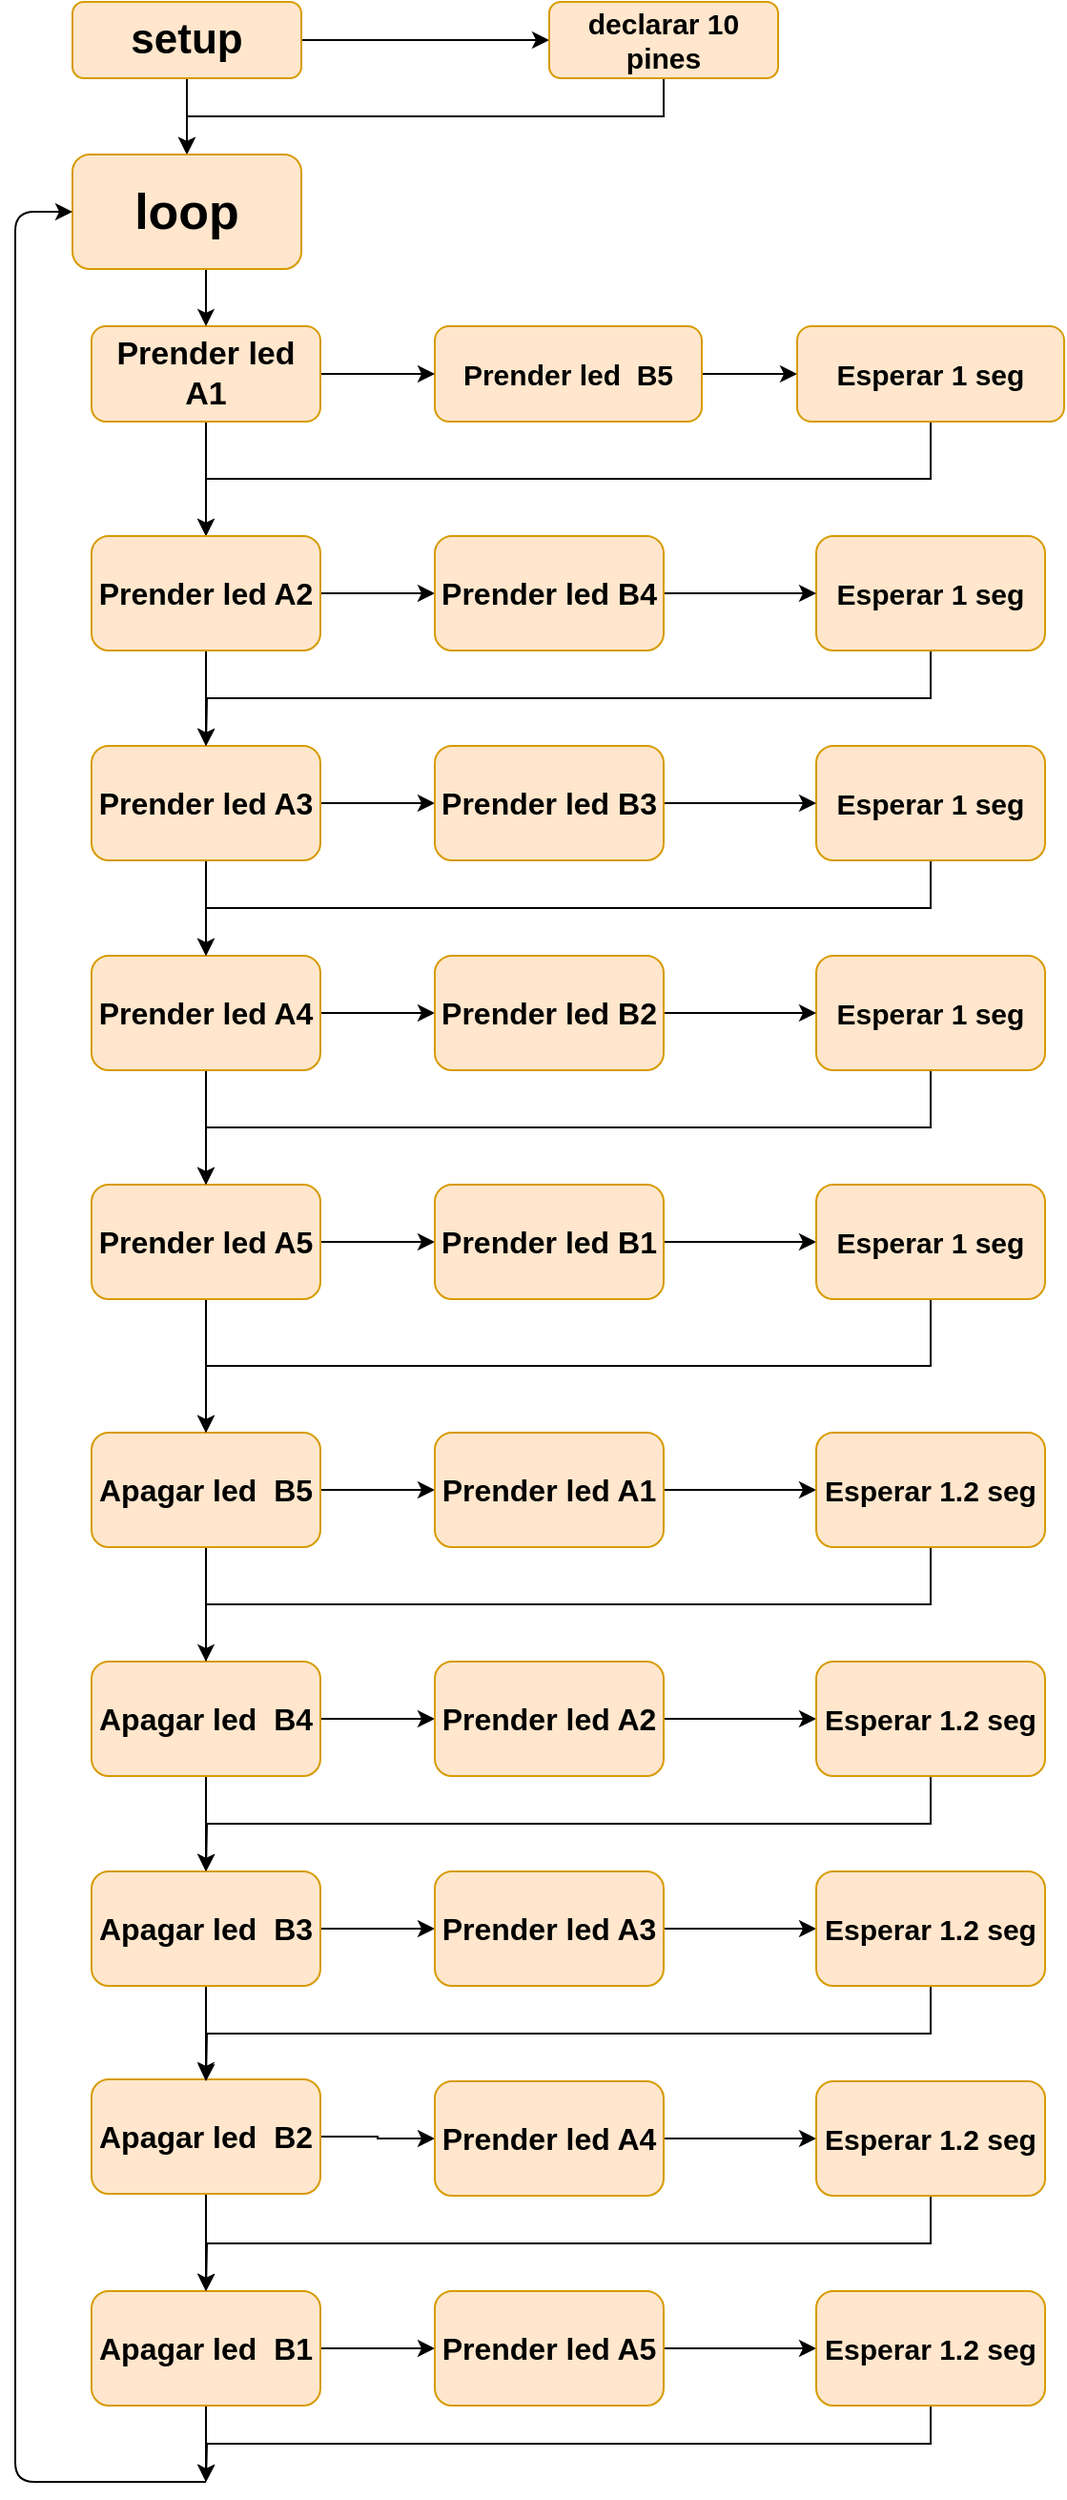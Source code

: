 <mxfile version="13.7.3" type="github">
  <diagram id="C5RBs43oDa-KdzZeNtuy" name="practica luces 17/09/20">
    <mxGraphModel dx="786" dy="471" grid="1" gridSize="10" guides="1" tooltips="1" connect="1" arrows="1" fold="1" page="1" pageScale="1" pageWidth="827" pageHeight="1169" math="0" shadow="0">
      <root>
        <mxCell id="WIyWlLk6GJQsqaUBKTNV-0" />
        <mxCell id="WIyWlLk6GJQsqaUBKTNV-1" parent="WIyWlLk6GJQsqaUBKTNV-0" />
        <mxCell id="363ylHZ75aGxsUqMFSSx-0" style="edgeStyle=orthogonalEdgeStyle;rounded=0;orthogonalLoop=1;jettySize=auto;html=1;entryX=0;entryY=0.5;entryDx=0;entryDy=0;" edge="1" parent="WIyWlLk6GJQsqaUBKTNV-1" source="WIyWlLk6GJQsqaUBKTNV-3" target="WIyWlLk6GJQsqaUBKTNV-7">
          <mxGeometry relative="1" as="geometry" />
        </mxCell>
        <mxCell id="363ylHZ75aGxsUqMFSSx-76" style="edgeStyle=orthogonalEdgeStyle;rounded=0;orthogonalLoop=1;jettySize=auto;html=1;exitX=0.5;exitY=1;exitDx=0;exitDy=0;" edge="1" parent="WIyWlLk6GJQsqaUBKTNV-1" source="WIyWlLk6GJQsqaUBKTNV-3" target="363ylHZ75aGxsUqMFSSx-75">
          <mxGeometry relative="1" as="geometry" />
        </mxCell>
        <mxCell id="WIyWlLk6GJQsqaUBKTNV-3" value="&lt;b&gt;&lt;font style=&quot;font-size: 22px&quot;&gt;setup&lt;/font&gt;&lt;/b&gt;" style="rounded=1;whiteSpace=wrap;html=1;fontSize=12;glass=0;strokeWidth=1;shadow=0;strokeColor=#d79b00;fillColor=#ffe6cc;" parent="WIyWlLk6GJQsqaUBKTNV-1" vertex="1">
          <mxGeometry x="150" y="20" width="120" height="40" as="geometry" />
        </mxCell>
        <mxCell id="363ylHZ75aGxsUqMFSSx-77" style="edgeStyle=orthogonalEdgeStyle;rounded=0;orthogonalLoop=1;jettySize=auto;html=1;exitX=0.5;exitY=1;exitDx=0;exitDy=0;entryX=0.5;entryY=0;entryDx=0;entryDy=0;" edge="1" parent="WIyWlLk6GJQsqaUBKTNV-1" source="WIyWlLk6GJQsqaUBKTNV-7" target="363ylHZ75aGxsUqMFSSx-75">
          <mxGeometry relative="1" as="geometry" />
        </mxCell>
        <mxCell id="WIyWlLk6GJQsqaUBKTNV-7" value="&lt;b style=&quot;font-size: 15px&quot;&gt;declarar 10 pines&lt;/b&gt;" style="rounded=1;whiteSpace=wrap;html=1;fontSize=12;glass=0;strokeWidth=1;shadow=0;fillColor=#ffe6cc;strokeColor=#d79b00;" parent="WIyWlLk6GJQsqaUBKTNV-1" vertex="1">
          <mxGeometry x="400" y="20" width="120" height="40" as="geometry" />
        </mxCell>
        <mxCell id="363ylHZ75aGxsUqMFSSx-6" style="edgeStyle=orthogonalEdgeStyle;rounded=0;orthogonalLoop=1;jettySize=auto;html=1;exitX=1;exitY=0.5;exitDx=0;exitDy=0;entryX=0;entryY=0.5;entryDx=0;entryDy=0;" edge="1" parent="WIyWlLk6GJQsqaUBKTNV-1" source="WIyWlLk6GJQsqaUBKTNV-12" target="363ylHZ75aGxsUqMFSSx-4">
          <mxGeometry relative="1" as="geometry" />
        </mxCell>
        <mxCell id="WIyWlLk6GJQsqaUBKTNV-12" value="&lt;b&gt;&lt;font style=&quot;font-size: 15px&quot;&gt;Prender led &amp;nbsp;B5&lt;/font&gt;&lt;/b&gt;" style="rounded=1;whiteSpace=wrap;html=1;fontSize=12;glass=0;strokeWidth=1;shadow=0;fillColor=#ffe6cc;strokeColor=#d79b00;" parent="WIyWlLk6GJQsqaUBKTNV-1" vertex="1">
          <mxGeometry x="340" y="190" width="140" height="50" as="geometry" />
        </mxCell>
        <mxCell id="363ylHZ75aGxsUqMFSSx-5" style="edgeStyle=orthogonalEdgeStyle;rounded=0;orthogonalLoop=1;jettySize=auto;html=1;exitX=1;exitY=0.5;exitDx=0;exitDy=0;entryX=0;entryY=0.5;entryDx=0;entryDy=0;" edge="1" parent="WIyWlLk6GJQsqaUBKTNV-1" source="363ylHZ75aGxsUqMFSSx-1" target="WIyWlLk6GJQsqaUBKTNV-12">
          <mxGeometry relative="1" as="geometry" />
        </mxCell>
        <mxCell id="363ylHZ75aGxsUqMFSSx-17" style="edgeStyle=orthogonalEdgeStyle;rounded=0;orthogonalLoop=1;jettySize=auto;html=1;exitX=0.5;exitY=1;exitDx=0;exitDy=0;" edge="1" parent="WIyWlLk6GJQsqaUBKTNV-1" source="363ylHZ75aGxsUqMFSSx-1" target="363ylHZ75aGxsUqMFSSx-15">
          <mxGeometry relative="1" as="geometry" />
        </mxCell>
        <mxCell id="363ylHZ75aGxsUqMFSSx-1" value="&lt;b&gt;&lt;font style=&quot;font-size: 17px&quot;&gt;Prender led A1&lt;/font&gt;&lt;/b&gt;" style="rounded=1;whiteSpace=wrap;html=1;strokeColor=#d79b00;fillColor=#ffe6cc;" vertex="1" parent="WIyWlLk6GJQsqaUBKTNV-1">
          <mxGeometry x="160" y="190" width="120" height="50" as="geometry" />
        </mxCell>
        <mxCell id="363ylHZ75aGxsUqMFSSx-44" style="edgeStyle=orthogonalEdgeStyle;rounded=0;orthogonalLoop=1;jettySize=auto;html=1;exitX=0.5;exitY=1;exitDx=0;exitDy=0;entryX=0.5;entryY=0;entryDx=0;entryDy=0;" edge="1" parent="WIyWlLk6GJQsqaUBKTNV-1" source="363ylHZ75aGxsUqMFSSx-4" target="363ylHZ75aGxsUqMFSSx-15">
          <mxGeometry relative="1" as="geometry" />
        </mxCell>
        <mxCell id="363ylHZ75aGxsUqMFSSx-4" value="&lt;b style=&quot;font-size: 15px&quot;&gt;Esperar 1 seg&lt;/b&gt;" style="rounded=1;whiteSpace=wrap;html=1;strokeColor=#d79b00;fillColor=#ffe6cc;" vertex="1" parent="WIyWlLk6GJQsqaUBKTNV-1">
          <mxGeometry x="530" y="190" width="140" height="50" as="geometry" />
        </mxCell>
        <mxCell id="363ylHZ75aGxsUqMFSSx-22" style="edgeStyle=orthogonalEdgeStyle;rounded=0;orthogonalLoop=1;jettySize=auto;html=1;exitX=0.5;exitY=1;exitDx=0;exitDy=0;entryX=0.5;entryY=0;entryDx=0;entryDy=0;" edge="1" parent="WIyWlLk6GJQsqaUBKTNV-1" source="363ylHZ75aGxsUqMFSSx-7" target="363ylHZ75aGxsUqMFSSx-10">
          <mxGeometry relative="1" as="geometry" />
        </mxCell>
        <mxCell id="363ylHZ75aGxsUqMFSSx-58" style="edgeStyle=orthogonalEdgeStyle;rounded=0;orthogonalLoop=1;jettySize=auto;html=1;exitX=1;exitY=0.5;exitDx=0;exitDy=0;entryX=0;entryY=0.5;entryDx=0;entryDy=0;" edge="1" parent="WIyWlLk6GJQsqaUBKTNV-1" source="363ylHZ75aGxsUqMFSSx-7" target="363ylHZ75aGxsUqMFSSx-32">
          <mxGeometry relative="1" as="geometry" />
        </mxCell>
        <mxCell id="363ylHZ75aGxsUqMFSSx-7" value="&lt;b&gt;&lt;font style=&quot;font-size: 16px&quot;&gt;Apagar led &amp;nbsp;B5&lt;/font&gt;&lt;/b&gt;" style="rounded=1;whiteSpace=wrap;html=1;strokeColor=#d79b00;fillColor=#ffe6cc;" vertex="1" parent="WIyWlLk6GJQsqaUBKTNV-1">
          <mxGeometry x="160" y="770" width="120" height="60" as="geometry" />
        </mxCell>
        <mxCell id="363ylHZ75aGxsUqMFSSx-70" style="edgeStyle=orthogonalEdgeStyle;rounded=0;orthogonalLoop=1;jettySize=auto;html=1;exitX=1;exitY=0.5;exitDx=0;exitDy=0;entryX=0;entryY=0.5;entryDx=0;entryDy=0;" edge="1" parent="WIyWlLk6GJQsqaUBKTNV-1" source="363ylHZ75aGxsUqMFSSx-8" target="363ylHZ75aGxsUqMFSSx-36">
          <mxGeometry relative="1" as="geometry" />
        </mxCell>
        <mxCell id="363ylHZ75aGxsUqMFSSx-73" style="edgeStyle=orthogonalEdgeStyle;rounded=0;orthogonalLoop=1;jettySize=auto;html=1;exitX=0.5;exitY=1;exitDx=0;exitDy=0;" edge="1" parent="WIyWlLk6GJQsqaUBKTNV-1" source="363ylHZ75aGxsUqMFSSx-8">
          <mxGeometry relative="1" as="geometry">
            <mxPoint x="220" y="1320" as="targetPoint" />
          </mxGeometry>
        </mxCell>
        <mxCell id="363ylHZ75aGxsUqMFSSx-8" value="&lt;b style=&quot;color: rgb(0 , 0 , 0) ; font-family: &amp;#34;helvetica&amp;#34; ; font-size: 12px ; font-style: normal ; letter-spacing: normal ; text-align: center ; text-indent: 0px ; text-transform: none ; word-spacing: 0px ; text-decoration: none&quot;&gt;&lt;font style=&quot;font-size: 16px&quot;&gt;Apagar led &amp;nbsp;B1&lt;/font&gt;&lt;/b&gt;" style="rounded=1;whiteSpace=wrap;html=1;strokeColor=#d79b00;fillColor=#ffe6cc;" vertex="1" parent="WIyWlLk6GJQsqaUBKTNV-1">
          <mxGeometry x="160" y="1220" width="120" height="60" as="geometry" />
        </mxCell>
        <mxCell id="363ylHZ75aGxsUqMFSSx-24" style="edgeStyle=orthogonalEdgeStyle;rounded=0;orthogonalLoop=1;jettySize=auto;html=1;exitX=0.5;exitY=1;exitDx=0;exitDy=0;entryX=0.5;entryY=0;entryDx=0;entryDy=0;" edge="1" parent="WIyWlLk6GJQsqaUBKTNV-1" source="363ylHZ75aGxsUqMFSSx-9" target="363ylHZ75aGxsUqMFSSx-11">
          <mxGeometry relative="1" as="geometry" />
        </mxCell>
        <mxCell id="363ylHZ75aGxsUqMFSSx-61" value="" style="edgeStyle=orthogonalEdgeStyle;rounded=0;orthogonalLoop=1;jettySize=auto;html=1;" edge="1" parent="WIyWlLk6GJQsqaUBKTNV-1" source="363ylHZ75aGxsUqMFSSx-9" target="363ylHZ75aGxsUqMFSSx-28">
          <mxGeometry relative="1" as="geometry" />
        </mxCell>
        <mxCell id="363ylHZ75aGxsUqMFSSx-9" value="&lt;b style=&quot;color: rgb(0 , 0 , 0) ; font-family: &amp;#34;helvetica&amp;#34; ; font-size: 12px ; font-style: normal ; letter-spacing: normal ; text-align: center ; text-indent: 0px ; text-transform: none ; word-spacing: 0px ; text-decoration: none&quot;&gt;&lt;font style=&quot;font-size: 16px&quot;&gt;Apagar led &amp;nbsp;B4&lt;/font&gt;&lt;/b&gt;" style="rounded=1;whiteSpace=wrap;html=1;strokeColor=#d79b00;fillColor=#ffe6cc;" vertex="1" parent="WIyWlLk6GJQsqaUBKTNV-1">
          <mxGeometry x="160" y="890" width="120" height="60" as="geometry" />
        </mxCell>
        <mxCell id="363ylHZ75aGxsUqMFSSx-64" style="edgeStyle=orthogonalEdgeStyle;rounded=0;orthogonalLoop=1;jettySize=auto;html=1;exitX=1;exitY=0.5;exitDx=0;exitDy=0;entryX=0;entryY=0.5;entryDx=0;entryDy=0;" edge="1" parent="WIyWlLk6GJQsqaUBKTNV-1" source="363ylHZ75aGxsUqMFSSx-10" target="363ylHZ75aGxsUqMFSSx-38">
          <mxGeometry relative="1" as="geometry" />
        </mxCell>
        <mxCell id="363ylHZ75aGxsUqMFSSx-10" value="&lt;b style=&quot;color: rgb(0 , 0 , 0) ; font-family: &amp;#34;helvetica&amp;#34; ; font-size: 12px ; font-style: normal ; letter-spacing: normal ; text-align: center ; text-indent: 0px ; text-transform: none ; word-spacing: 0px ; text-decoration: none&quot;&gt;&lt;font style=&quot;font-size: 16px&quot;&gt;Apagar led &amp;nbsp;B3&lt;/font&gt;&lt;/b&gt;" style="rounded=1;whiteSpace=wrap;html=1;strokeColor=#d79b00;fillColor=#ffe6cc;" vertex="1" parent="WIyWlLk6GJQsqaUBKTNV-1">
          <mxGeometry x="160" y="1000" width="120" height="60" as="geometry" />
        </mxCell>
        <mxCell id="363ylHZ75aGxsUqMFSSx-25" style="edgeStyle=orthogonalEdgeStyle;rounded=0;orthogonalLoop=1;jettySize=auto;html=1;exitX=0.5;exitY=1;exitDx=0;exitDy=0;entryX=0.5;entryY=0;entryDx=0;entryDy=0;" edge="1" parent="WIyWlLk6GJQsqaUBKTNV-1" source="363ylHZ75aGxsUqMFSSx-11" target="363ylHZ75aGxsUqMFSSx-8">
          <mxGeometry relative="1" as="geometry" />
        </mxCell>
        <mxCell id="363ylHZ75aGxsUqMFSSx-67" style="edgeStyle=orthogonalEdgeStyle;rounded=0;orthogonalLoop=1;jettySize=auto;html=1;exitX=1;exitY=0.5;exitDx=0;exitDy=0;entryX=0;entryY=0.5;entryDx=0;entryDy=0;" edge="1" parent="WIyWlLk6GJQsqaUBKTNV-1" source="363ylHZ75aGxsUqMFSSx-11" target="363ylHZ75aGxsUqMFSSx-35">
          <mxGeometry relative="1" as="geometry" />
        </mxCell>
        <mxCell id="363ylHZ75aGxsUqMFSSx-11" value="&lt;b style=&quot;color: rgb(0 , 0 , 0) ; font-family: &amp;#34;helvetica&amp;#34; ; font-size: 12px ; font-style: normal ; letter-spacing: normal ; text-align: center ; text-indent: 0px ; text-transform: none ; word-spacing: 0px ; text-decoration: none&quot;&gt;&lt;font style=&quot;font-size: 16px&quot;&gt;Apagar led &amp;nbsp;B2&lt;/font&gt;&lt;/b&gt;" style="rounded=1;whiteSpace=wrap;html=1;strokeColor=#d79b00;fillColor=#ffe6cc;" vertex="1" parent="WIyWlLk6GJQsqaUBKTNV-1">
          <mxGeometry x="160" y="1109" width="120" height="60" as="geometry" />
        </mxCell>
        <mxCell id="363ylHZ75aGxsUqMFSSx-21" style="edgeStyle=orthogonalEdgeStyle;rounded=0;orthogonalLoop=1;jettySize=auto;html=1;exitX=0.5;exitY=1;exitDx=0;exitDy=0;entryX=0.5;entryY=0;entryDx=0;entryDy=0;" edge="1" parent="WIyWlLk6GJQsqaUBKTNV-1" source="363ylHZ75aGxsUqMFSSx-12" target="363ylHZ75aGxsUqMFSSx-7">
          <mxGeometry relative="1" as="geometry" />
        </mxCell>
        <mxCell id="363ylHZ75aGxsUqMFSSx-55" style="edgeStyle=orthogonalEdgeStyle;rounded=0;orthogonalLoop=1;jettySize=auto;html=1;exitX=1;exitY=0.5;exitDx=0;exitDy=0;entryX=0;entryY=0.5;entryDx=0;entryDy=0;" edge="1" parent="WIyWlLk6GJQsqaUBKTNV-1" source="363ylHZ75aGxsUqMFSSx-12" target="363ylHZ75aGxsUqMFSSx-29">
          <mxGeometry relative="1" as="geometry" />
        </mxCell>
        <mxCell id="363ylHZ75aGxsUqMFSSx-12" value="&lt;b&gt;&lt;font style=&quot;font-size: 16px&quot;&gt;Prender led A5&lt;/font&gt;&lt;/b&gt;" style="rounded=1;whiteSpace=wrap;html=1;strokeColor=#d79b00;fillColor=#ffe6cc;" vertex="1" parent="WIyWlLk6GJQsqaUBKTNV-1">
          <mxGeometry x="160" y="640" width="120" height="60" as="geometry" />
        </mxCell>
        <mxCell id="363ylHZ75aGxsUqMFSSx-20" style="edgeStyle=orthogonalEdgeStyle;rounded=0;orthogonalLoop=1;jettySize=auto;html=1;exitX=0.5;exitY=1;exitDx=0;exitDy=0;entryX=0.5;entryY=0;entryDx=0;entryDy=0;" edge="1" parent="WIyWlLk6GJQsqaUBKTNV-1" source="363ylHZ75aGxsUqMFSSx-13" target="363ylHZ75aGxsUqMFSSx-12">
          <mxGeometry relative="1" as="geometry" />
        </mxCell>
        <mxCell id="363ylHZ75aGxsUqMFSSx-52" style="edgeStyle=orthogonalEdgeStyle;rounded=0;orthogonalLoop=1;jettySize=auto;html=1;exitX=1;exitY=0.5;exitDx=0;exitDy=0;entryX=0;entryY=0.5;entryDx=0;entryDy=0;" edge="1" parent="WIyWlLk6GJQsqaUBKTNV-1" source="363ylHZ75aGxsUqMFSSx-13" target="363ylHZ75aGxsUqMFSSx-33">
          <mxGeometry relative="1" as="geometry" />
        </mxCell>
        <mxCell id="363ylHZ75aGxsUqMFSSx-13" value="&lt;b&gt;&lt;font style=&quot;font-size: 16px&quot;&gt;Prender led A4&lt;/font&gt;&lt;/b&gt;" style="rounded=1;whiteSpace=wrap;html=1;strokeColor=#d79b00;fillColor=#ffe6cc;" vertex="1" parent="WIyWlLk6GJQsqaUBKTNV-1">
          <mxGeometry x="160" y="520" width="120" height="60" as="geometry" />
        </mxCell>
        <mxCell id="363ylHZ75aGxsUqMFSSx-19" style="edgeStyle=orthogonalEdgeStyle;rounded=0;orthogonalLoop=1;jettySize=auto;html=1;exitX=0.5;exitY=1;exitDx=0;exitDy=0;entryX=0.5;entryY=0;entryDx=0;entryDy=0;" edge="1" parent="WIyWlLk6GJQsqaUBKTNV-1" source="363ylHZ75aGxsUqMFSSx-14" target="363ylHZ75aGxsUqMFSSx-13">
          <mxGeometry relative="1" as="geometry" />
        </mxCell>
        <mxCell id="363ylHZ75aGxsUqMFSSx-49" style="edgeStyle=orthogonalEdgeStyle;rounded=0;orthogonalLoop=1;jettySize=auto;html=1;exitX=1;exitY=0.5;exitDx=0;exitDy=0;" edge="1" parent="WIyWlLk6GJQsqaUBKTNV-1" source="363ylHZ75aGxsUqMFSSx-14" target="363ylHZ75aGxsUqMFSSx-31">
          <mxGeometry relative="1" as="geometry" />
        </mxCell>
        <mxCell id="363ylHZ75aGxsUqMFSSx-14" value="&lt;b&gt;&lt;font style=&quot;font-size: 16px&quot;&gt;Prender led A3&lt;/font&gt;&lt;/b&gt;" style="rounded=1;whiteSpace=wrap;html=1;strokeColor=#d79b00;fillColor=#ffe6cc;" vertex="1" parent="WIyWlLk6GJQsqaUBKTNV-1">
          <mxGeometry x="160" y="410" width="120" height="60" as="geometry" />
        </mxCell>
        <mxCell id="363ylHZ75aGxsUqMFSSx-18" style="edgeStyle=orthogonalEdgeStyle;rounded=0;orthogonalLoop=1;jettySize=auto;html=1;exitX=0.5;exitY=1;exitDx=0;exitDy=0;entryX=0.5;entryY=0;entryDx=0;entryDy=0;" edge="1" parent="WIyWlLk6GJQsqaUBKTNV-1" source="363ylHZ75aGxsUqMFSSx-15" target="363ylHZ75aGxsUqMFSSx-14">
          <mxGeometry relative="1" as="geometry">
            <mxPoint x="220" y="340" as="targetPoint" />
          </mxGeometry>
        </mxCell>
        <mxCell id="363ylHZ75aGxsUqMFSSx-46" style="edgeStyle=orthogonalEdgeStyle;rounded=0;orthogonalLoop=1;jettySize=auto;html=1;exitX=1;exitY=0.5;exitDx=0;exitDy=0;entryX=0;entryY=0.5;entryDx=0;entryDy=0;" edge="1" parent="WIyWlLk6GJQsqaUBKTNV-1" source="363ylHZ75aGxsUqMFSSx-15" target="363ylHZ75aGxsUqMFSSx-34">
          <mxGeometry relative="1" as="geometry" />
        </mxCell>
        <mxCell id="363ylHZ75aGxsUqMFSSx-15" value="&lt;b&gt;&lt;font style=&quot;font-size: 16px&quot;&gt;Prender led A2&lt;/font&gt;&lt;/b&gt;" style="rounded=1;whiteSpace=wrap;html=1;strokeColor=#d79b00;fillColor=#ffe6cc;" vertex="1" parent="WIyWlLk6GJQsqaUBKTNV-1">
          <mxGeometry x="160" y="300" width="120" height="60" as="geometry" />
        </mxCell>
        <mxCell id="363ylHZ75aGxsUqMFSSx-54" style="edgeStyle=orthogonalEdgeStyle;rounded=0;orthogonalLoop=1;jettySize=auto;html=1;exitX=0.5;exitY=1;exitDx=0;exitDy=0;entryX=0.5;entryY=0;entryDx=0;entryDy=0;" edge="1" parent="WIyWlLk6GJQsqaUBKTNV-1" source="363ylHZ75aGxsUqMFSSx-26" target="363ylHZ75aGxsUqMFSSx-12">
          <mxGeometry relative="1" as="geometry" />
        </mxCell>
        <mxCell id="363ylHZ75aGxsUqMFSSx-26" value="&lt;b style=&quot;color: rgb(0, 0, 0); font-family: helvetica; font-style: normal; letter-spacing: normal; text-align: center; text-indent: 0px; text-transform: none; word-spacing: 0px; text-decoration: none; font-size: 15px;&quot;&gt;Esperar 1 seg&lt;/b&gt;" style="rounded=1;whiteSpace=wrap;html=1;strokeColor=#d79b00;fillColor=#ffe6cc;" vertex="1" parent="WIyWlLk6GJQsqaUBKTNV-1">
          <mxGeometry x="540" y="520" width="120" height="60" as="geometry" />
        </mxCell>
        <mxCell id="363ylHZ75aGxsUqMFSSx-51" style="edgeStyle=orthogonalEdgeStyle;rounded=0;orthogonalLoop=1;jettySize=auto;html=1;exitX=0.5;exitY=1;exitDx=0;exitDy=0;entryX=0.5;entryY=0;entryDx=0;entryDy=0;" edge="1" parent="WIyWlLk6GJQsqaUBKTNV-1" source="363ylHZ75aGxsUqMFSSx-27" target="363ylHZ75aGxsUqMFSSx-13">
          <mxGeometry relative="1" as="geometry" />
        </mxCell>
        <mxCell id="363ylHZ75aGxsUqMFSSx-27" value="&lt;b style=&quot;color: rgb(0, 0, 0); font-family: helvetica; font-style: normal; letter-spacing: normal; text-align: center; text-indent: 0px; text-transform: none; word-spacing: 0px; text-decoration: none; font-size: 15px;&quot;&gt;Esperar 1 seg&lt;/b&gt;" style="rounded=1;whiteSpace=wrap;html=1;strokeColor=#d79b00;fillColor=#ffe6cc;" vertex="1" parent="WIyWlLk6GJQsqaUBKTNV-1">
          <mxGeometry x="540" y="410" width="120" height="60" as="geometry" />
        </mxCell>
        <mxCell id="363ylHZ75aGxsUqMFSSx-62" style="edgeStyle=orthogonalEdgeStyle;rounded=0;orthogonalLoop=1;jettySize=auto;html=1;exitX=1;exitY=0.5;exitDx=0;exitDy=0;entryX=0;entryY=0.5;entryDx=0;entryDy=0;" edge="1" parent="WIyWlLk6GJQsqaUBKTNV-1" source="363ylHZ75aGxsUqMFSSx-28" target="363ylHZ75aGxsUqMFSSx-43">
          <mxGeometry relative="1" as="geometry" />
        </mxCell>
        <mxCell id="363ylHZ75aGxsUqMFSSx-28" value="&lt;b style=&quot;color: rgb(0 , 0 , 0) ; font-family: &amp;#34;helvetica&amp;#34; ; font-size: 12px ; font-style: normal ; letter-spacing: normal ; text-align: center ; text-indent: 0px ; text-transform: none ; word-spacing: 0px ; text-decoration: none&quot;&gt;&lt;font style=&quot;font-size: 16px&quot;&gt;Prender led A2&lt;/font&gt;&lt;/b&gt;" style="rounded=1;whiteSpace=wrap;html=1;strokeColor=#d79b00;fillColor=#ffe6cc;" vertex="1" parent="WIyWlLk6GJQsqaUBKTNV-1">
          <mxGeometry x="340" y="890" width="120" height="60" as="geometry" />
        </mxCell>
        <mxCell id="363ylHZ75aGxsUqMFSSx-56" style="edgeStyle=orthogonalEdgeStyle;rounded=0;orthogonalLoop=1;jettySize=auto;html=1;exitX=1;exitY=0.5;exitDx=0;exitDy=0;entryX=0;entryY=0.5;entryDx=0;entryDy=0;" edge="1" parent="WIyWlLk6GJQsqaUBKTNV-1" source="363ylHZ75aGxsUqMFSSx-29" target="363ylHZ75aGxsUqMFSSx-40">
          <mxGeometry relative="1" as="geometry" />
        </mxCell>
        <mxCell id="363ylHZ75aGxsUqMFSSx-29" value="&lt;b style=&quot;color: rgb(0 , 0 , 0) ; font-family: &amp;#34;helvetica&amp;#34; ; font-size: 12px ; font-style: normal ; letter-spacing: normal ; text-align: center ; text-indent: 0px ; text-transform: none ; word-spacing: 0px ; text-decoration: none&quot;&gt;&lt;font style=&quot;font-size: 16px&quot;&gt;Prender led B1&lt;/font&gt;&lt;/b&gt;" style="rounded=1;whiteSpace=wrap;html=1;strokeColor=#d79b00;fillColor=#ffe6cc;" vertex="1" parent="WIyWlLk6GJQsqaUBKTNV-1">
          <mxGeometry x="340" y="640" width="120" height="60" as="geometry" />
        </mxCell>
        <mxCell id="363ylHZ75aGxsUqMFSSx-48" style="edgeStyle=orthogonalEdgeStyle;rounded=0;orthogonalLoop=1;jettySize=auto;html=1;exitX=0.5;exitY=1;exitDx=0;exitDy=0;" edge="1" parent="WIyWlLk6GJQsqaUBKTNV-1" source="363ylHZ75aGxsUqMFSSx-30">
          <mxGeometry relative="1" as="geometry">
            <mxPoint x="220" y="410" as="targetPoint" />
          </mxGeometry>
        </mxCell>
        <mxCell id="363ylHZ75aGxsUqMFSSx-30" value="&lt;b style=&quot;color: rgb(0, 0, 0); font-family: helvetica; font-style: normal; letter-spacing: normal; text-align: center; text-indent: 0px; text-transform: none; word-spacing: 0px; text-decoration: none; font-size: 15px;&quot;&gt;Esperar 1 seg&lt;/b&gt;" style="rounded=1;whiteSpace=wrap;html=1;strokeColor=#d79b00;fillColor=#ffe6cc;" vertex="1" parent="WIyWlLk6GJQsqaUBKTNV-1">
          <mxGeometry x="540" y="300" width="120" height="60" as="geometry" />
        </mxCell>
        <mxCell id="363ylHZ75aGxsUqMFSSx-50" style="edgeStyle=orthogonalEdgeStyle;rounded=0;orthogonalLoop=1;jettySize=auto;html=1;exitX=1;exitY=0.5;exitDx=0;exitDy=0;entryX=0;entryY=0.5;entryDx=0;entryDy=0;" edge="1" parent="WIyWlLk6GJQsqaUBKTNV-1" source="363ylHZ75aGxsUqMFSSx-31" target="363ylHZ75aGxsUqMFSSx-27">
          <mxGeometry relative="1" as="geometry" />
        </mxCell>
        <mxCell id="363ylHZ75aGxsUqMFSSx-31" value="&lt;b style=&quot;color: rgb(0 , 0 , 0) ; font-family: &amp;#34;helvetica&amp;#34; ; font-size: 12px ; font-style: normal ; letter-spacing: normal ; text-align: center ; text-indent: 0px ; text-transform: none ; word-spacing: 0px ; text-decoration: none&quot;&gt;&lt;font style=&quot;font-size: 16px&quot;&gt;Prender led B3&lt;/font&gt;&lt;/b&gt;" style="rounded=1;whiteSpace=wrap;html=1;strokeColor=#d79b00;fillColor=#ffe6cc;" vertex="1" parent="WIyWlLk6GJQsqaUBKTNV-1">
          <mxGeometry x="340" y="410" width="120" height="60" as="geometry" />
        </mxCell>
        <mxCell id="363ylHZ75aGxsUqMFSSx-59" style="edgeStyle=orthogonalEdgeStyle;rounded=0;orthogonalLoop=1;jettySize=auto;html=1;exitX=1;exitY=0.5;exitDx=0;exitDy=0;entryX=0;entryY=0.5;entryDx=0;entryDy=0;" edge="1" parent="WIyWlLk6GJQsqaUBKTNV-1" source="363ylHZ75aGxsUqMFSSx-32" target="363ylHZ75aGxsUqMFSSx-37">
          <mxGeometry relative="1" as="geometry" />
        </mxCell>
        <mxCell id="363ylHZ75aGxsUqMFSSx-32" value="&lt;b style=&quot;color: rgb(0 , 0 , 0) ; font-family: &amp;#34;helvetica&amp;#34; ; font-size: 12px ; font-style: normal ; letter-spacing: normal ; text-align: center ; text-indent: 0px ; text-transform: none ; word-spacing: 0px ; text-decoration: none&quot;&gt;&lt;font style=&quot;font-size: 16px&quot;&gt;Prender led A1&lt;/font&gt;&lt;/b&gt;" style="rounded=1;whiteSpace=wrap;html=1;strokeColor=#d79b00;fillColor=#ffe6cc;" vertex="1" parent="WIyWlLk6GJQsqaUBKTNV-1">
          <mxGeometry x="340" y="770" width="120" height="60" as="geometry" />
        </mxCell>
        <mxCell id="363ylHZ75aGxsUqMFSSx-53" style="edgeStyle=orthogonalEdgeStyle;rounded=0;orthogonalLoop=1;jettySize=auto;html=1;exitX=1;exitY=0.5;exitDx=0;exitDy=0;entryX=0;entryY=0.5;entryDx=0;entryDy=0;" edge="1" parent="WIyWlLk6GJQsqaUBKTNV-1" source="363ylHZ75aGxsUqMFSSx-33" target="363ylHZ75aGxsUqMFSSx-26">
          <mxGeometry relative="1" as="geometry" />
        </mxCell>
        <mxCell id="363ylHZ75aGxsUqMFSSx-33" value="&lt;b style=&quot;color: rgb(0 , 0 , 0) ; font-family: &amp;#34;helvetica&amp;#34; ; font-size: 12px ; font-style: normal ; letter-spacing: normal ; text-align: center ; text-indent: 0px ; text-transform: none ; word-spacing: 0px ; text-decoration: none&quot;&gt;&lt;font style=&quot;font-size: 16px&quot;&gt;Prender led B2&lt;/font&gt;&lt;/b&gt;" style="rounded=1;whiteSpace=wrap;html=1;strokeColor=#d79b00;fillColor=#ffe6cc;" vertex="1" parent="WIyWlLk6GJQsqaUBKTNV-1">
          <mxGeometry x="340" y="520" width="120" height="60" as="geometry" />
        </mxCell>
        <mxCell id="363ylHZ75aGxsUqMFSSx-47" style="edgeStyle=orthogonalEdgeStyle;rounded=0;orthogonalLoop=1;jettySize=auto;html=1;exitX=1;exitY=0.5;exitDx=0;exitDy=0;entryX=0;entryY=0.5;entryDx=0;entryDy=0;" edge="1" parent="WIyWlLk6GJQsqaUBKTNV-1" source="363ylHZ75aGxsUqMFSSx-34" target="363ylHZ75aGxsUqMFSSx-30">
          <mxGeometry relative="1" as="geometry" />
        </mxCell>
        <mxCell id="363ylHZ75aGxsUqMFSSx-34" value="&lt;b&gt;&lt;font style=&quot;font-size: 16px&quot;&gt;Prender led B4&lt;/font&gt;&lt;/b&gt;" style="rounded=1;whiteSpace=wrap;html=1;strokeColor=#d79b00;fillColor=#ffe6cc;" vertex="1" parent="WIyWlLk6GJQsqaUBKTNV-1">
          <mxGeometry x="340" y="300" width="120" height="60" as="geometry" />
        </mxCell>
        <mxCell id="363ylHZ75aGxsUqMFSSx-68" style="edgeStyle=orthogonalEdgeStyle;rounded=0;orthogonalLoop=1;jettySize=auto;html=1;exitX=1;exitY=0.5;exitDx=0;exitDy=0;entryX=0;entryY=0.5;entryDx=0;entryDy=0;" edge="1" parent="WIyWlLk6GJQsqaUBKTNV-1" source="363ylHZ75aGxsUqMFSSx-35" target="363ylHZ75aGxsUqMFSSx-39">
          <mxGeometry relative="1" as="geometry" />
        </mxCell>
        <mxCell id="363ylHZ75aGxsUqMFSSx-35" value="&lt;b style=&quot;color: rgb(0 , 0 , 0) ; font-family: &amp;#34;helvetica&amp;#34; ; font-size: 12px ; font-style: normal ; letter-spacing: normal ; text-align: center ; text-indent: 0px ; text-transform: none ; word-spacing: 0px ; text-decoration: none&quot;&gt;&lt;font style=&quot;font-size: 16px&quot;&gt;Prender led A4&lt;/font&gt;&lt;/b&gt;" style="rounded=1;whiteSpace=wrap;html=1;strokeColor=#d79b00;fillColor=#ffe6cc;" vertex="1" parent="WIyWlLk6GJQsqaUBKTNV-1">
          <mxGeometry x="340" y="1110" width="120" height="60" as="geometry" />
        </mxCell>
        <mxCell id="363ylHZ75aGxsUqMFSSx-71" style="edgeStyle=orthogonalEdgeStyle;rounded=0;orthogonalLoop=1;jettySize=auto;html=1;exitX=1;exitY=0.5;exitDx=0;exitDy=0;entryX=0;entryY=0.5;entryDx=0;entryDy=0;" edge="1" parent="WIyWlLk6GJQsqaUBKTNV-1" source="363ylHZ75aGxsUqMFSSx-36" target="363ylHZ75aGxsUqMFSSx-41">
          <mxGeometry relative="1" as="geometry" />
        </mxCell>
        <mxCell id="363ylHZ75aGxsUqMFSSx-36" value="&lt;b style=&quot;color: rgb(0, 0, 0); font-family: helvetica; font-size: 12px; font-style: normal; letter-spacing: normal; text-align: center; text-indent: 0px; text-transform: none; word-spacing: 0px; text-decoration: none;&quot;&gt;&lt;font style=&quot;font-size: 16px&quot;&gt;Prender led A5&lt;/font&gt;&lt;/b&gt;" style="rounded=1;whiteSpace=wrap;html=1;strokeColor=#d79b00;fillColor=#ffe6cc;" vertex="1" parent="WIyWlLk6GJQsqaUBKTNV-1">
          <mxGeometry x="340" y="1220" width="120" height="60" as="geometry" />
        </mxCell>
        <mxCell id="363ylHZ75aGxsUqMFSSx-60" style="edgeStyle=orthogonalEdgeStyle;rounded=0;orthogonalLoop=1;jettySize=auto;html=1;exitX=0.5;exitY=1;exitDx=0;exitDy=0;entryX=0.5;entryY=0;entryDx=0;entryDy=0;" edge="1" parent="WIyWlLk6GJQsqaUBKTNV-1" source="363ylHZ75aGxsUqMFSSx-37" target="363ylHZ75aGxsUqMFSSx-9">
          <mxGeometry relative="1" as="geometry" />
        </mxCell>
        <mxCell id="363ylHZ75aGxsUqMFSSx-37" value="&lt;b style=&quot;color: rgb(0 , 0 , 0) ; font-family: &amp;#34;helvetica&amp;#34; ; font-style: normal ; letter-spacing: normal ; text-align: center ; text-indent: 0px ; text-transform: none ; word-spacing: 0px ; text-decoration: none ; font-size: 15px&quot;&gt;Esperar 1.2 seg&lt;/b&gt;" style="rounded=1;whiteSpace=wrap;html=1;strokeColor=#d79b00;fillColor=#ffe6cc;" vertex="1" parent="WIyWlLk6GJQsqaUBKTNV-1">
          <mxGeometry x="540" y="770" width="120" height="60" as="geometry" />
        </mxCell>
        <mxCell id="363ylHZ75aGxsUqMFSSx-65" style="edgeStyle=orthogonalEdgeStyle;rounded=0;orthogonalLoop=1;jettySize=auto;html=1;exitX=1;exitY=0.5;exitDx=0;exitDy=0;entryX=0;entryY=0.5;entryDx=0;entryDy=0;" edge="1" parent="WIyWlLk6GJQsqaUBKTNV-1" source="363ylHZ75aGxsUqMFSSx-38" target="363ylHZ75aGxsUqMFSSx-42">
          <mxGeometry relative="1" as="geometry" />
        </mxCell>
        <mxCell id="363ylHZ75aGxsUqMFSSx-38" value="&lt;b style=&quot;color: rgb(0 , 0 , 0) ; font-family: &amp;#34;helvetica&amp;#34; ; font-size: 12px ; font-style: normal ; letter-spacing: normal ; text-align: center ; text-indent: 0px ; text-transform: none ; word-spacing: 0px ; text-decoration: none&quot;&gt;&lt;font style=&quot;font-size: 16px&quot;&gt;Prender led A3&lt;/font&gt;&lt;/b&gt;" style="rounded=1;whiteSpace=wrap;html=1;strokeColor=#d79b00;fillColor=#ffe6cc;" vertex="1" parent="WIyWlLk6GJQsqaUBKTNV-1">
          <mxGeometry x="340" y="1000" width="120" height="60" as="geometry" />
        </mxCell>
        <mxCell id="363ylHZ75aGxsUqMFSSx-69" style="edgeStyle=orthogonalEdgeStyle;rounded=0;orthogonalLoop=1;jettySize=auto;html=1;exitX=0.5;exitY=1;exitDx=0;exitDy=0;" edge="1" parent="WIyWlLk6GJQsqaUBKTNV-1" source="363ylHZ75aGxsUqMFSSx-39">
          <mxGeometry relative="1" as="geometry">
            <mxPoint x="220" y="1220" as="targetPoint" />
          </mxGeometry>
        </mxCell>
        <mxCell id="363ylHZ75aGxsUqMFSSx-39" value="&lt;b style=&quot;font-family: &amp;#34;helvetica&amp;#34; ; font-size: 15px&quot;&gt;Esperar 1.2 seg&lt;/b&gt;" style="rounded=1;whiteSpace=wrap;html=1;strokeColor=#d79b00;fillColor=#ffe6cc;" vertex="1" parent="WIyWlLk6GJQsqaUBKTNV-1">
          <mxGeometry x="540" y="1110" width="120" height="60" as="geometry" />
        </mxCell>
        <mxCell id="363ylHZ75aGxsUqMFSSx-57" style="edgeStyle=orthogonalEdgeStyle;rounded=0;orthogonalLoop=1;jettySize=auto;html=1;exitX=0.5;exitY=1;exitDx=0;exitDy=0;entryX=0.5;entryY=0;entryDx=0;entryDy=0;" edge="1" parent="WIyWlLk6GJQsqaUBKTNV-1" source="363ylHZ75aGxsUqMFSSx-40" target="363ylHZ75aGxsUqMFSSx-7">
          <mxGeometry relative="1" as="geometry" />
        </mxCell>
        <mxCell id="363ylHZ75aGxsUqMFSSx-40" value="&lt;b style=&quot;color: rgb(0, 0, 0); font-family: helvetica; font-style: normal; letter-spacing: normal; text-align: center; text-indent: 0px; text-transform: none; word-spacing: 0px; text-decoration: none; font-size: 15px;&quot;&gt;Esperar 1 seg&lt;/b&gt;" style="rounded=1;whiteSpace=wrap;html=1;strokeColor=#d79b00;fillColor=#ffe6cc;" vertex="1" parent="WIyWlLk6GJQsqaUBKTNV-1">
          <mxGeometry x="540" y="640" width="120" height="60" as="geometry" />
        </mxCell>
        <mxCell id="363ylHZ75aGxsUqMFSSx-74" style="edgeStyle=orthogonalEdgeStyle;rounded=0;orthogonalLoop=1;jettySize=auto;html=1;exitX=0.5;exitY=1;exitDx=0;exitDy=0;" edge="1" parent="WIyWlLk6GJQsqaUBKTNV-1" source="363ylHZ75aGxsUqMFSSx-41">
          <mxGeometry relative="1" as="geometry">
            <mxPoint x="220" y="1320" as="targetPoint" />
          </mxGeometry>
        </mxCell>
        <mxCell id="363ylHZ75aGxsUqMFSSx-41" value="&lt;b style=&quot;font-family: &amp;#34;helvetica&amp;#34; ; font-size: 15px&quot;&gt;Esperar 1.2 seg&lt;/b&gt;" style="rounded=1;whiteSpace=wrap;html=1;strokeColor=#d79b00;fillColor=#ffe6cc;" vertex="1" parent="WIyWlLk6GJQsqaUBKTNV-1">
          <mxGeometry x="540" y="1220" width="120" height="60" as="geometry" />
        </mxCell>
        <mxCell id="363ylHZ75aGxsUqMFSSx-66" style="edgeStyle=orthogonalEdgeStyle;rounded=0;orthogonalLoop=1;jettySize=auto;html=1;exitX=0.5;exitY=1;exitDx=0;exitDy=0;" edge="1" parent="WIyWlLk6GJQsqaUBKTNV-1" source="363ylHZ75aGxsUqMFSSx-42">
          <mxGeometry relative="1" as="geometry">
            <mxPoint x="220" y="1110" as="targetPoint" />
          </mxGeometry>
        </mxCell>
        <mxCell id="363ylHZ75aGxsUqMFSSx-42" value="&lt;b style=&quot;font-family: &amp;#34;helvetica&amp;#34; ; font-size: 15px&quot;&gt;Esperar 1.2 seg&lt;/b&gt;" style="rounded=1;whiteSpace=wrap;html=1;strokeColor=#d79b00;fillColor=#ffe6cc;" vertex="1" parent="WIyWlLk6GJQsqaUBKTNV-1">
          <mxGeometry x="540" y="1000" width="120" height="60" as="geometry" />
        </mxCell>
        <mxCell id="363ylHZ75aGxsUqMFSSx-63" style="edgeStyle=orthogonalEdgeStyle;rounded=0;orthogonalLoop=1;jettySize=auto;html=1;exitX=0.5;exitY=1;exitDx=0;exitDy=0;" edge="1" parent="WIyWlLk6GJQsqaUBKTNV-1" source="363ylHZ75aGxsUqMFSSx-43">
          <mxGeometry relative="1" as="geometry">
            <mxPoint x="220" y="1000" as="targetPoint" />
          </mxGeometry>
        </mxCell>
        <mxCell id="363ylHZ75aGxsUqMFSSx-43" value="&lt;b style=&quot;font-family: &amp;#34;helvetica&amp;#34; ; font-size: 15px&quot;&gt;Esperar 1.2 seg&lt;/b&gt;" style="rounded=1;whiteSpace=wrap;html=1;strokeColor=#d79b00;fillColor=#ffe6cc;" vertex="1" parent="WIyWlLk6GJQsqaUBKTNV-1">
          <mxGeometry x="540" y="890" width="120" height="60" as="geometry" />
        </mxCell>
        <mxCell id="363ylHZ75aGxsUqMFSSx-78" style="edgeStyle=orthogonalEdgeStyle;rounded=0;orthogonalLoop=1;jettySize=auto;html=1;exitX=0.5;exitY=1;exitDx=0;exitDy=0;entryX=0.5;entryY=0;entryDx=0;entryDy=0;" edge="1" parent="WIyWlLk6GJQsqaUBKTNV-1" source="363ylHZ75aGxsUqMFSSx-75" target="363ylHZ75aGxsUqMFSSx-1">
          <mxGeometry relative="1" as="geometry" />
        </mxCell>
        <mxCell id="363ylHZ75aGxsUqMFSSx-75" value="&lt;b&gt;&lt;font style=&quot;font-size: 26px&quot;&gt;loop&lt;/font&gt;&lt;/b&gt;" style="rounded=1;whiteSpace=wrap;html=1;strokeColor=#d79b00;fillColor=#ffe6cc;" vertex="1" parent="WIyWlLk6GJQsqaUBKTNV-1">
          <mxGeometry x="150" y="100" width="120" height="60" as="geometry" />
        </mxCell>
        <mxCell id="363ylHZ75aGxsUqMFSSx-79" value="" style="endArrow=classic;html=1;entryX=0;entryY=0.5;entryDx=0;entryDy=0;" edge="1" parent="WIyWlLk6GJQsqaUBKTNV-1" target="363ylHZ75aGxsUqMFSSx-75">
          <mxGeometry width="50" height="50" relative="1" as="geometry">
            <mxPoint x="220" y="1320" as="sourcePoint" />
            <mxPoint x="110" y="140" as="targetPoint" />
            <Array as="points">
              <mxPoint x="120" y="1320" />
              <mxPoint x="120" y="130" />
            </Array>
          </mxGeometry>
        </mxCell>
      </root>
    </mxGraphModel>
  </diagram>
</mxfile>

